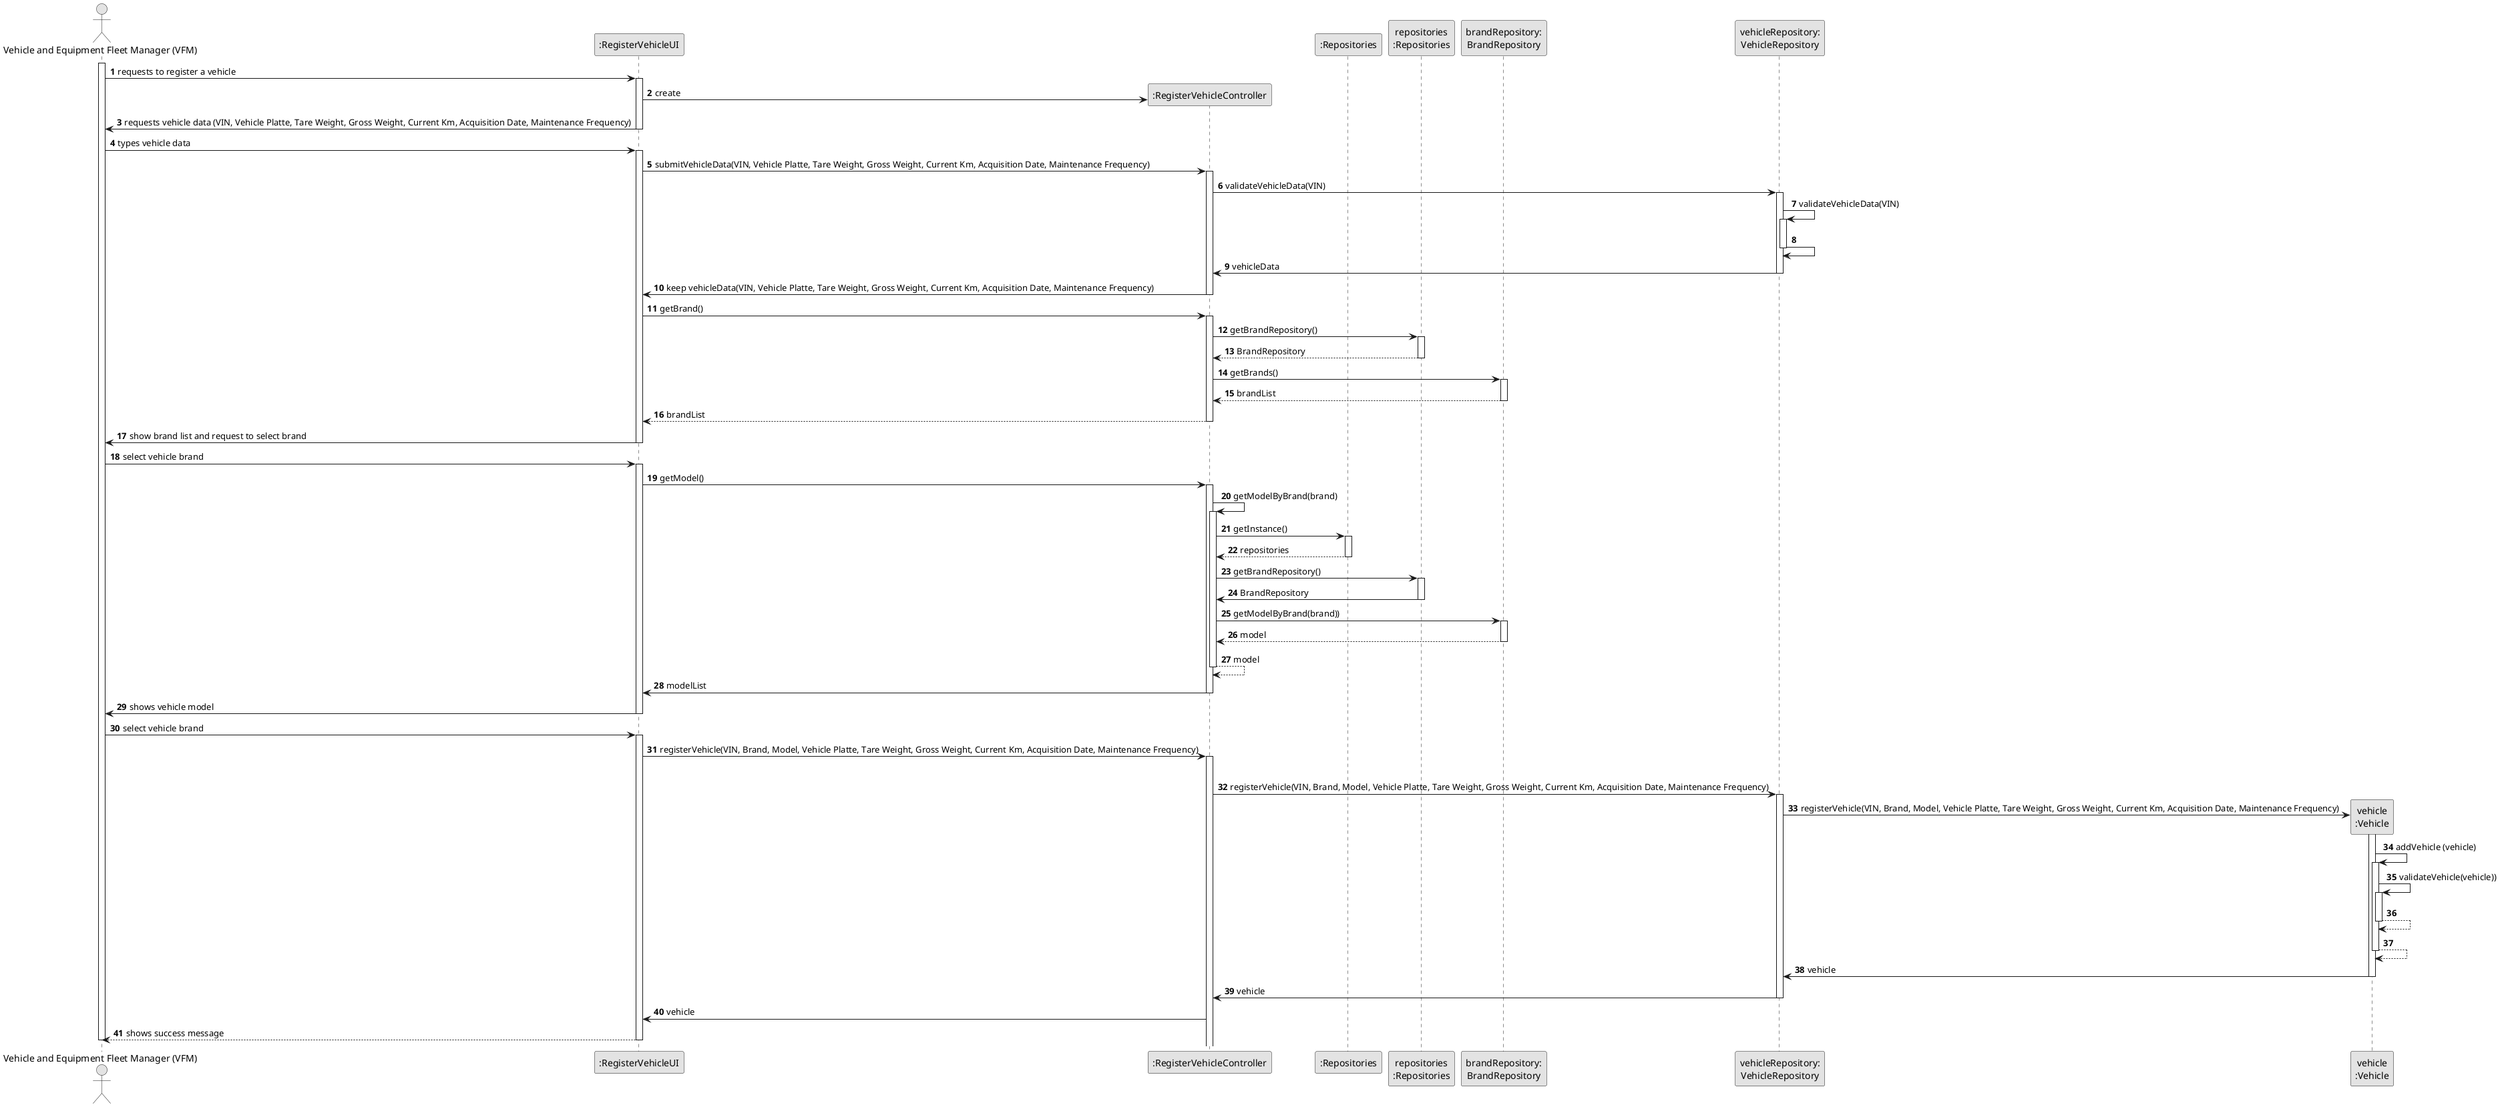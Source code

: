 @startuml
skinparam monochrome true
skinparam packageStyle rectangle
skinparam shadowing false


autonumber

'hide footbox
actor "Vehicle and Equipment Fleet Manager (VFM)" as VFM
participant ":RegisterVehicleUI" as UI
participant ":RegisterVehicleController" as CTRL
participant ":Repositories" as RepositorySingleton
participant "repositories\n:Repositories" as PLAT
participant "brandRepository:\nBrandRepository" as BrandRepository
participant "vehicleRepository:\nVehicleRepository" as VehicleRepository
participant "vehicle\n:Vehicle" as VEI

activate VFM

    VFM -> UI : requests to register a vehicle
    activate UI

        UI -> CTRL** : create

        UI -> VFM : requests vehicle data (VIN, Vehicle Platte, Tare Weight, Gross Weight, Current Km, Acquisition Date, Maintenance Frequency)
    deactivate UI

    VFM -> UI : types vehicle data
    activate UI

        UI -> CTRL : submitVehicleData(VIN, Vehicle Platte, Tare Weight, Gross Weight, Current Km, Acquisition Date, Maintenance Frequency)
        activate CTRL

            CTRL -> VehicleRepository : validateVehicleData(VIN)
            activate VehicleRepository

            VehicleRepository -> VehicleRepository: validateVehicleData(VIN)
            activate VehicleRepository

            VehicleRepository -> VehicleRepository
            deactivate VehicleRepository



            VehicleRepository -> CTRL : vehicleData
            deactivate VehicleRepository

        CTRL -> UI : keep vehicleData(VIN, Vehicle Platte, Tare Weight, Gross Weight, Current Km, Acquisition Date, Maintenance Frequency)
        deactivate CTRL

        UI -> CTRL : getBrand()
        activate CTRL

            CTRL -> PLAT : getBrandRepository()
            activate PLAT

                PLAT --> CTRL: BrandRepository
            deactivate PLAT

            CTRL -> BrandRepository : getBrands()
            activate BrandRepository

                BrandRepository --> CTRL : brandList
            deactivate BrandRepository

            CTRL --> UI : brandList
        deactivate CTRL

    UI -> VFM : show brand list and request to select brand
    deactivate UI

    VFM -> UI : select vehicle brand
    activate UI

    UI -> CTRL : getModel()
    activate CTRL

        CTRL -> CTRL : getModelByBrand(brand)
                    activate CTRL

                        CTRL -> RepositorySingleton : getInstance()
                        activate RepositorySingleton

                        RepositorySingleton --> CTRL: repositories
                        deactivate RepositorySingleton

                        CTRL -> PLAT : getBrandRepository()
                        activate PLAT

                        PLAT -> CTRL : BrandRepository
                        deactivate PLAT

                        CTRL -> BrandRepository : getModelByBrand(brand))
                        activate BrandRepository

                        BrandRepository --> CTRL : model
                        deactivate BrandRepository

                    CTRL --> CTRL : model
                    deactivate CTRL

        CTRL -> UI: modelList
        deactivate CTRL


        UI -> VFM : shows vehicle model
    deactivate UI

    VFM -> UI : select vehicle brand
    activate UI

        UI -> CTRL : registerVehicle(VIN, Brand, Model, Vehicle Platte, Tare Weight, Gross Weight, Current Km, Acquisition Date, Maintenance Frequency)
        activate CTRL


            |||
            CTRL -> VehicleRepository : registerVehicle(VIN, Brand, Model, Vehicle Platte, Tare Weight, Gross Weight, Current Km, Acquisition Date, Maintenance Frequency)
            activate VehicleRepository

                VehicleRepository -> VEI **: registerVehicle(VIN, Brand, Model, Vehicle Platte, Tare Weight, Gross Weight, Current Km, Acquisition Date, Maintenance Frequency)
                activate VEI

                    VEI -> VEI: addVehicle (vehicle)
                    activate VEI

                    VEI -> VEI: validateVehicle(vehicle))
                    activate VEI

                    VEI --> VEI
                    deactivate VEI

                    VEI --> VEI
                    deactivate VEI

                VEI -> VehicleRepository: vehicle
                deactivate VEI

            VehicleRepository -> CTRL: vehicle
            deactivate VehicleRepository

            CTRL -> UI: vehicle


        UI --> VFM : shows success message
    deactivate UI

deactivate VFM

@enduml
